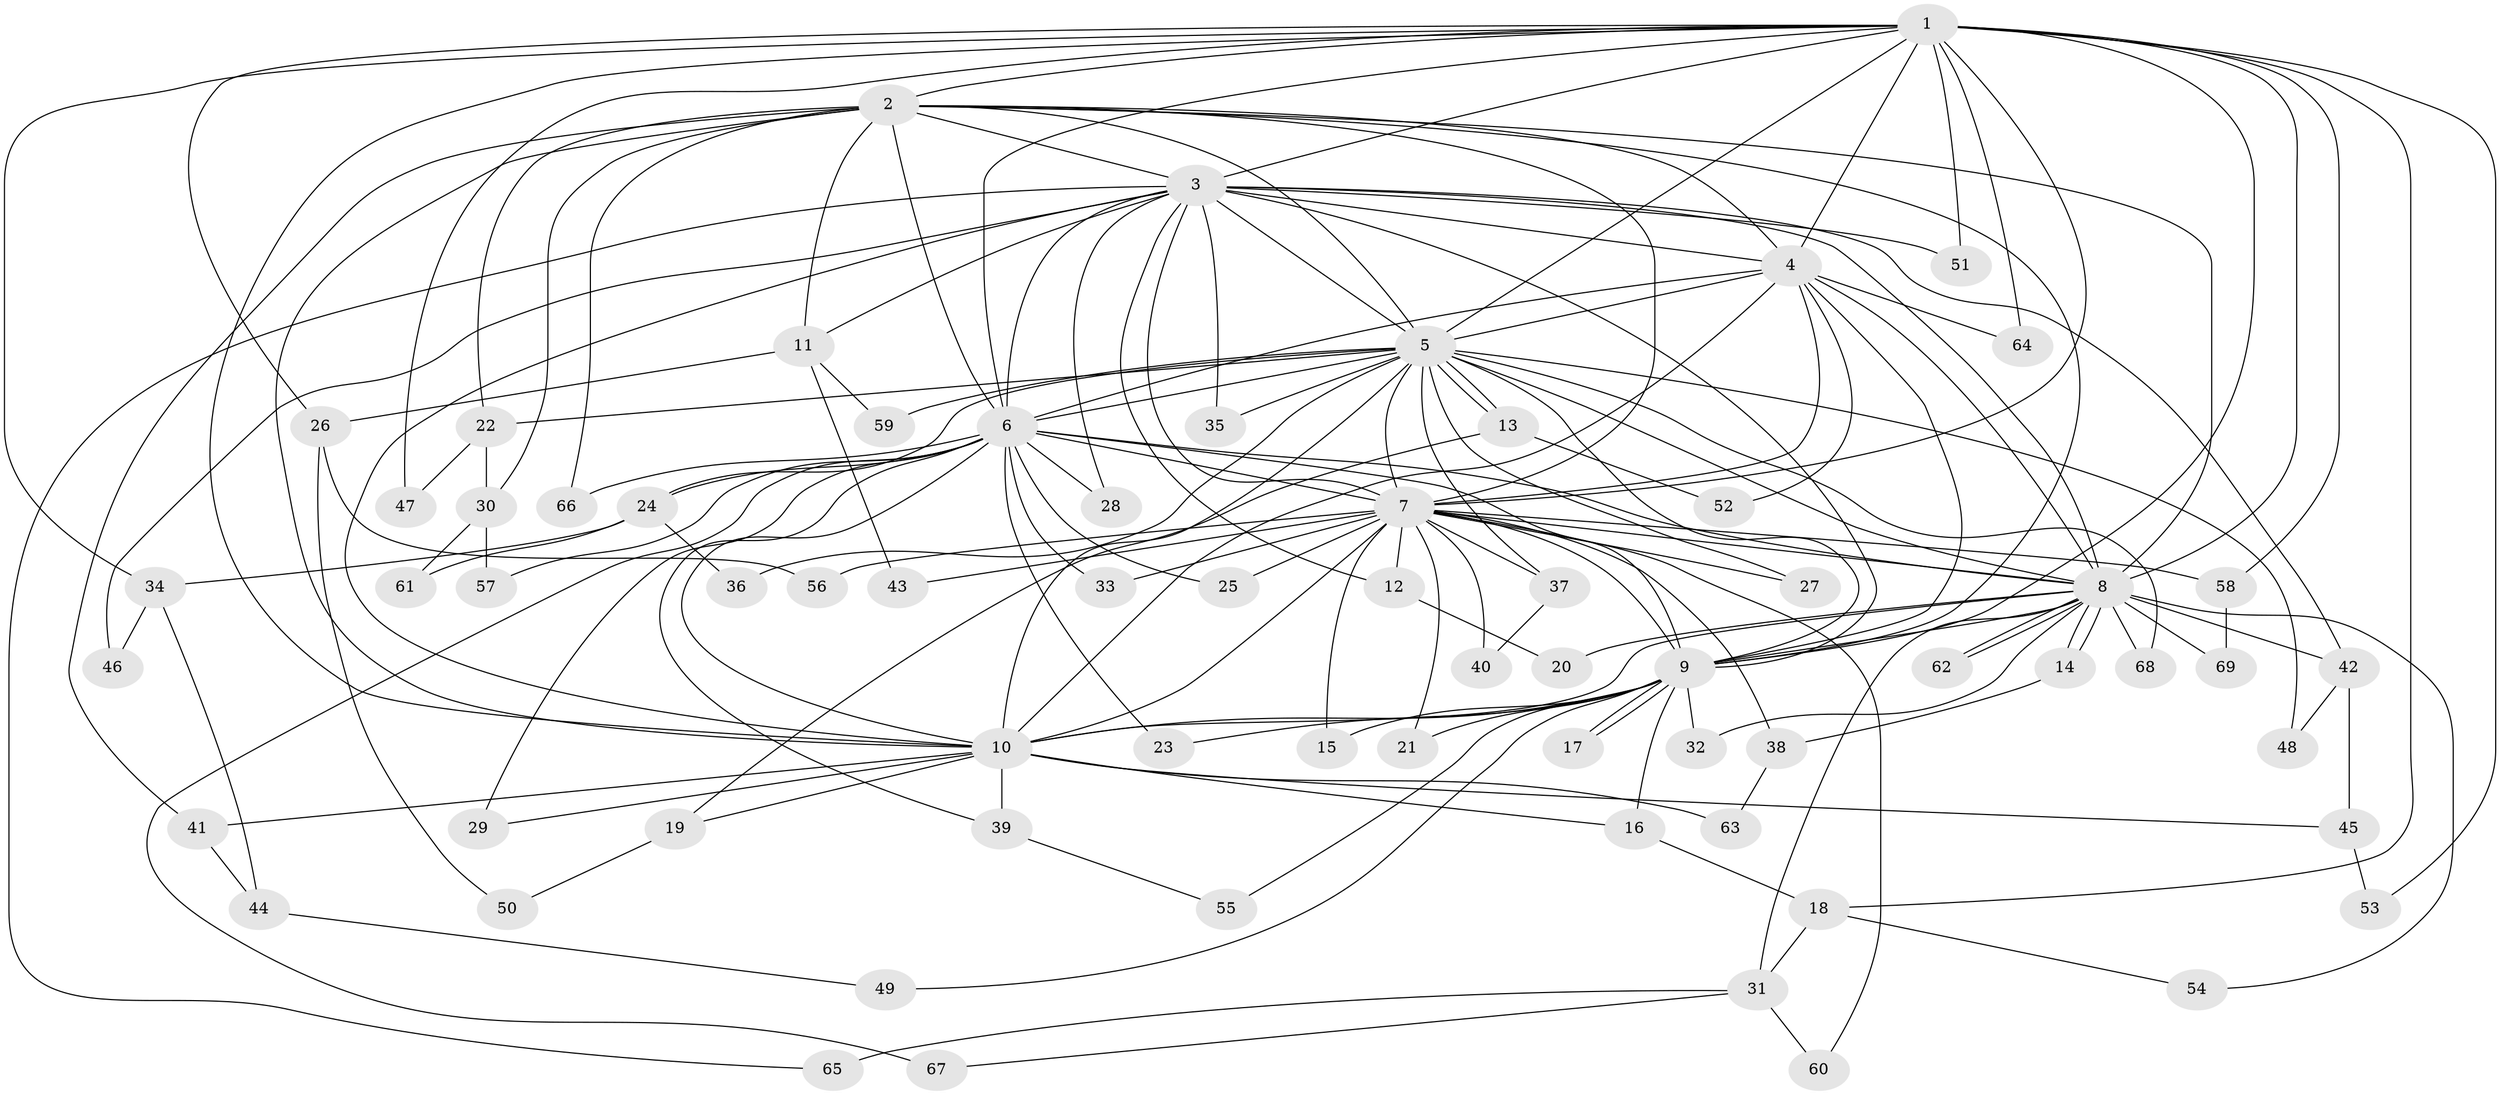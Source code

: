// Generated by graph-tools (version 1.1) at 2025/01/03/09/25 03:01:19]
// undirected, 69 vertices, 163 edges
graph export_dot {
graph [start="1"]
  node [color=gray90,style=filled];
  1;
  2;
  3;
  4;
  5;
  6;
  7;
  8;
  9;
  10;
  11;
  12;
  13;
  14;
  15;
  16;
  17;
  18;
  19;
  20;
  21;
  22;
  23;
  24;
  25;
  26;
  27;
  28;
  29;
  30;
  31;
  32;
  33;
  34;
  35;
  36;
  37;
  38;
  39;
  40;
  41;
  42;
  43;
  44;
  45;
  46;
  47;
  48;
  49;
  50;
  51;
  52;
  53;
  54;
  55;
  56;
  57;
  58;
  59;
  60;
  61;
  62;
  63;
  64;
  65;
  66;
  67;
  68;
  69;
  1 -- 2;
  1 -- 3;
  1 -- 4;
  1 -- 5;
  1 -- 6;
  1 -- 7;
  1 -- 8;
  1 -- 9;
  1 -- 10;
  1 -- 18;
  1 -- 26;
  1 -- 34;
  1 -- 47;
  1 -- 51;
  1 -- 53;
  1 -- 58;
  1 -- 64;
  2 -- 3;
  2 -- 4;
  2 -- 5;
  2 -- 6;
  2 -- 7;
  2 -- 8;
  2 -- 9;
  2 -- 10;
  2 -- 11;
  2 -- 22;
  2 -- 30;
  2 -- 41;
  2 -- 66;
  3 -- 4;
  3 -- 5;
  3 -- 6;
  3 -- 7;
  3 -- 8;
  3 -- 9;
  3 -- 10;
  3 -- 11;
  3 -- 12;
  3 -- 28;
  3 -- 35;
  3 -- 42;
  3 -- 46;
  3 -- 51;
  3 -- 65;
  4 -- 5;
  4 -- 6;
  4 -- 7;
  4 -- 8;
  4 -- 9;
  4 -- 10;
  4 -- 52;
  4 -- 64;
  5 -- 6;
  5 -- 7;
  5 -- 8;
  5 -- 9;
  5 -- 10;
  5 -- 13;
  5 -- 13;
  5 -- 22;
  5 -- 24;
  5 -- 27;
  5 -- 35;
  5 -- 36;
  5 -- 37;
  5 -- 48;
  5 -- 59;
  5 -- 68;
  6 -- 7;
  6 -- 8;
  6 -- 9;
  6 -- 10;
  6 -- 23;
  6 -- 24;
  6 -- 25;
  6 -- 28;
  6 -- 29;
  6 -- 33;
  6 -- 39;
  6 -- 57;
  6 -- 66;
  6 -- 67;
  7 -- 8;
  7 -- 9;
  7 -- 10;
  7 -- 12;
  7 -- 15;
  7 -- 21;
  7 -- 25;
  7 -- 27;
  7 -- 33;
  7 -- 37;
  7 -- 38;
  7 -- 40;
  7 -- 43;
  7 -- 56;
  7 -- 58;
  7 -- 60;
  8 -- 9;
  8 -- 10;
  8 -- 14;
  8 -- 14;
  8 -- 20;
  8 -- 31;
  8 -- 32;
  8 -- 42;
  8 -- 54;
  8 -- 62;
  8 -- 62;
  8 -- 68;
  8 -- 69;
  9 -- 10;
  9 -- 15;
  9 -- 16;
  9 -- 17;
  9 -- 17;
  9 -- 21;
  9 -- 23;
  9 -- 32;
  9 -- 49;
  9 -- 55;
  10 -- 16;
  10 -- 19;
  10 -- 29;
  10 -- 39;
  10 -- 41;
  10 -- 45;
  10 -- 63;
  11 -- 26;
  11 -- 43;
  11 -- 59;
  12 -- 20;
  13 -- 19;
  13 -- 52;
  14 -- 38;
  16 -- 18;
  18 -- 31;
  18 -- 54;
  19 -- 50;
  22 -- 30;
  22 -- 47;
  24 -- 34;
  24 -- 36;
  24 -- 61;
  26 -- 50;
  26 -- 56;
  30 -- 57;
  30 -- 61;
  31 -- 60;
  31 -- 65;
  31 -- 67;
  34 -- 44;
  34 -- 46;
  37 -- 40;
  38 -- 63;
  39 -- 55;
  41 -- 44;
  42 -- 45;
  42 -- 48;
  44 -- 49;
  45 -- 53;
  58 -- 69;
}
